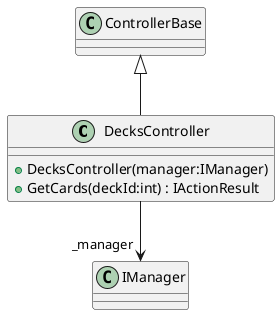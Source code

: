 @startuml
class DecksController {
    + DecksController(manager:IManager)
    + GetCards(deckId:int) : IActionResult
}
ControllerBase <|-- DecksController
DecksController --> "_manager" IManager
@enduml
